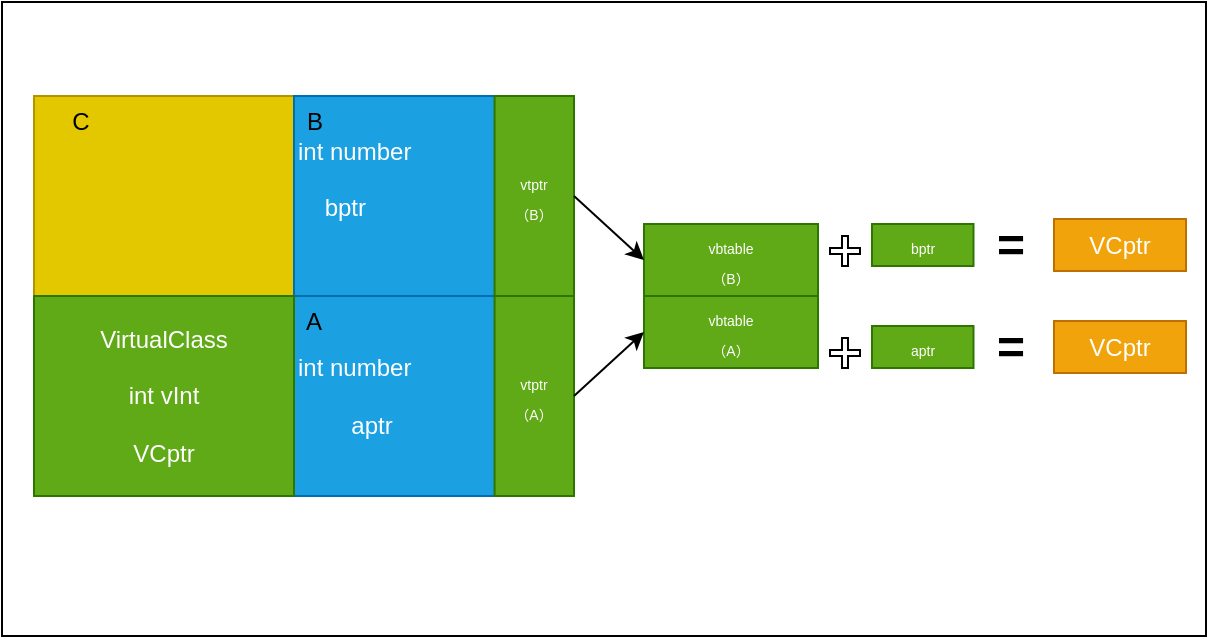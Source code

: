 <mxfile>
    <diagram id="B7DF7C7eXfONZMlZndh2" name="Page-1">
        <mxGraphModel dx="774" dy="435" grid="0" gridSize="10" guides="1" tooltips="1" connect="1" arrows="1" fold="1" page="1" pageScale="1" pageWidth="827" pageHeight="1169" background="#ffffff" math="0" shadow="0">
            <root>
                <mxCell id="0"/>
                <mxCell id="1" parent="0"/>
                <mxCell id="3" value="" style="rounded=0;whiteSpace=wrap;html=1;fillColor=#e3c800;strokeColor=#B09500;fontColor=#000000;" parent="1" vertex="1">
                    <mxGeometry x="235" y="143" width="270" height="200" as="geometry"/>
                </mxCell>
                <mxCell id="4" value="&lt;font color=&quot;#000000&quot;&gt;C&lt;/font&gt;" style="text;html=1;strokeColor=none;fillColor=none;align=center;verticalAlign=middle;whiteSpace=wrap;rounded=0;" parent="1" vertex="1">
                    <mxGeometry x="235" y="143" width="46.947" height="25.381" as="geometry"/>
                </mxCell>
                <mxCell id="9" value="" style="group" parent="1" vertex="1" connectable="0">
                    <mxGeometry x="365" y="243" width="140" height="100" as="geometry"/>
                </mxCell>
                <mxCell id="10" value="int number&lt;br&gt;&lt;br&gt;&lt;span style=&quot;white-space: pre;&quot;&gt;&#9;&lt;/span&gt;aptr" style="rounded=0;whiteSpace=wrap;html=1;strokeColor=#006EAF;fontColor=#ffffff;fillColor=#1ba1e2;align=left;" parent="9" vertex="1">
                    <mxGeometry width="140.0" height="100.0" as="geometry"/>
                </mxCell>
                <mxCell id="11" value="A" style="text;html=1;strokeColor=none;fillColor=none;align=center;verticalAlign=middle;whiteSpace=wrap;rounded=0;fontColor=#000000;" parent="9" vertex="1">
                    <mxGeometry width="20.186" height="25.69" as="geometry"/>
                </mxCell>
                <mxCell id="12" value="&lt;font style=&quot;font-size: 7px;&quot;&gt;vtptr&lt;br&gt;（A）&lt;br&gt;&lt;/font&gt;" style="rounded=0;whiteSpace=wrap;html=1;strokeColor=#2D7600;fontColor=#ffffff;fillColor=#60a917;" parent="9" vertex="1">
                    <mxGeometry x="100.279" width="39.721" height="100" as="geometry"/>
                </mxCell>
                <mxCell id="5" value="&#10;int number&#10;&#10;    bptr" style="group;fillColor=#1ba1e2;fontColor=#ffffff;strokeColor=#006EAF;align=left;" parent="1" vertex="1" connectable="0">
                    <mxGeometry x="365" y="143" width="140" height="100" as="geometry"/>
                </mxCell>
                <mxCell id="7" value="B" style="text;html=1;strokeColor=none;fillColor=none;align=center;verticalAlign=middle;whiteSpace=wrap;rounded=0;fontColor=#000000;" parent="5" vertex="1">
                    <mxGeometry width="20.837" height="25.69" as="geometry"/>
                </mxCell>
                <mxCell id="14" value="&lt;font style=&quot;font-size: 7px;&quot;&gt;vtptr&lt;br&gt;（B）&lt;br&gt;&lt;/font&gt;" style="rounded=0;whiteSpace=wrap;html=1;strokeColor=#2D7600;fontColor=#ffffff;fillColor=#60a917;" parent="5" vertex="1">
                    <mxGeometry x="100.279" width="39.721" height="100" as="geometry"/>
                </mxCell>
                <mxCell id="8" value="VirtualClass&lt;br&gt;&lt;br&gt;int vInt&lt;br&gt;&lt;br&gt;VCptr" style="rounded=0;whiteSpace=wrap;html=1;strokeColor=#2D7600;fontColor=#ffffff;fillColor=#60a917;" parent="1" vertex="1">
                    <mxGeometry x="235" y="243" width="130" height="100" as="geometry"/>
                </mxCell>
                <mxCell id="33" value="&lt;font style=&quot;font-size: 7px;&quot;&gt;vbtable&lt;br&gt;（B）&lt;br&gt;&lt;/font&gt;" style="rounded=0;whiteSpace=wrap;html=1;strokeColor=#2D7600;fontColor=#ffffff;fillColor=#60a917;" vertex="1" parent="1">
                    <mxGeometry x="540" y="207" width="87" height="36" as="geometry"/>
                </mxCell>
                <mxCell id="34" value="&lt;font style=&quot;font-size: 7px;&quot;&gt;vbtable&lt;br&gt;（A）&lt;br&gt;&lt;/font&gt;" style="rounded=0;whiteSpace=wrap;html=1;strokeColor=#2D7600;fontColor=#ffffff;fillColor=#60a917;" vertex="1" parent="1">
                    <mxGeometry x="540" y="243" width="87" height="36" as="geometry"/>
                </mxCell>
                <mxCell id="35" style="edgeStyle=none;html=1;exitX=1;exitY=0.5;exitDx=0;exitDy=0;entryX=0;entryY=0.5;entryDx=0;entryDy=0;strokeColor=#000000;" edge="1" parent="1" source="14" target="33">
                    <mxGeometry relative="1" as="geometry"/>
                </mxCell>
                <mxCell id="36" style="edgeStyle=none;html=1;exitX=1;exitY=0.5;exitDx=0;exitDy=0;entryX=0;entryY=0.5;entryDx=0;entryDy=0;strokeColor=#000000;" edge="1" parent="1" source="12" target="34">
                    <mxGeometry relative="1" as="geometry"/>
                </mxCell>
                <mxCell id="37" value="&lt;font style=&quot;font-size: 7px;&quot;&gt;bptr&lt;br&gt;&lt;/font&gt;" style="rounded=0;whiteSpace=wrap;html=1;strokeColor=#2D7600;fontColor=#ffffff;fillColor=#60a917;" vertex="1" parent="1">
                    <mxGeometry x="654" y="207" width="50.75" height="21" as="geometry"/>
                </mxCell>
                <mxCell id="38" value="&lt;font style=&quot;font-size: 7px;&quot;&gt;aptr&lt;br&gt;&lt;/font&gt;" style="rounded=0;whiteSpace=wrap;html=1;strokeColor=#2D7600;fontColor=#ffffff;fillColor=#60a917;" vertex="1" parent="1">
                    <mxGeometry x="654" y="258" width="50.75" height="21" as="geometry"/>
                </mxCell>
                <mxCell id="39" value="" style="shape=cross;whiteSpace=wrap;html=1;" vertex="1" parent="1">
                    <mxGeometry x="633" y="213" width="15" height="15" as="geometry"/>
                </mxCell>
                <mxCell id="40" value="" style="shape=cross;whiteSpace=wrap;html=1;" vertex="1" parent="1">
                    <mxGeometry x="633" y="264" width="15" height="15" as="geometry"/>
                </mxCell>
                <mxCell id="41" value="&lt;span style=&quot;color: rgb(255, 255, 255);&quot;&gt;VCptr&lt;/span&gt;" style="rounded=0;whiteSpace=wrap;html=1;fillColor=#f0a30a;fontColor=#000000;strokeColor=#BD7000;" vertex="1" parent="1">
                    <mxGeometry x="745" y="204.5" width="66" height="26" as="geometry"/>
                </mxCell>
                <mxCell id="42" value="&lt;span style=&quot;color: rgb(255, 255, 255);&quot;&gt;VCptr&lt;/span&gt;" style="rounded=0;whiteSpace=wrap;html=1;fillColor=#f0a30a;fontColor=#000000;strokeColor=#BD7000;" vertex="1" parent="1">
                    <mxGeometry x="745" y="255.5" width="66" height="26" as="geometry"/>
                </mxCell>
                <mxCell id="43" value="&lt;font color=&quot;#000000&quot;&gt;=&lt;/font&gt;" style="text;strokeColor=none;fillColor=none;html=1;fontSize=24;fontStyle=1;verticalAlign=middle;align=center;" vertex="1" parent="1">
                    <mxGeometry x="704.75" y="208" width="37" height="20" as="geometry"/>
                </mxCell>
                <mxCell id="44" value="&lt;font color=&quot;#000000&quot;&gt;=&lt;/font&gt;" style="text;strokeColor=none;fillColor=none;html=1;fontSize=24;fontStyle=1;verticalAlign=middle;align=center;" vertex="1" parent="1">
                    <mxGeometry x="704.75" y="258.5" width="37" height="20" as="geometry"/>
                </mxCell>
                <mxCell id="45" value="" style="rounded=0;whiteSpace=wrap;html=1;fontColor=#000000;fillColor=none;" vertex="1" parent="1">
                    <mxGeometry x="219" y="96" width="602" height="317" as="geometry"/>
                </mxCell>
            </root>
        </mxGraphModel>
    </diagram>
</mxfile>